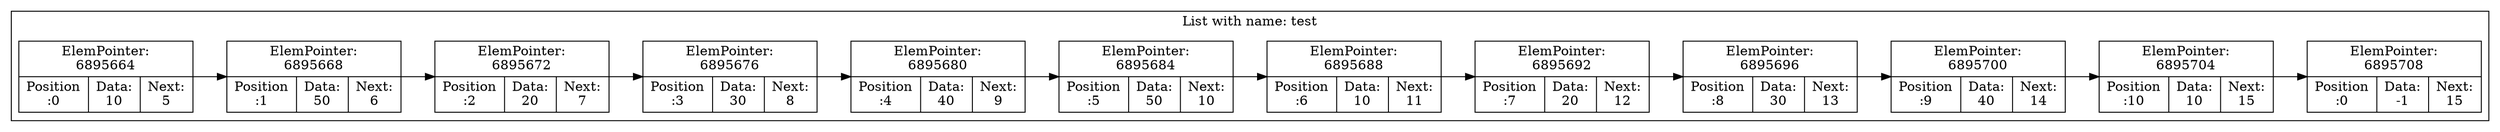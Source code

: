 digraph G{
rankdir=LR;
subgraph clusterlist {
0 [shape=record, label="ElemPointer:\n6895664 | {Position\n:0 | Data:\n10 | Next:\n5}"];
1 [shape=record, label="ElemPointer:\n6895668 | {Position\n:50 | Data:\n6 | Next:\n5}"];
0->1
1 [shape=record, label="ElemPointer:\n6895668 | {Position\n:1 | Data:\n50 | Next:\n6}"];
2 [shape=record, label="ElemPointer:\n6895672 | {Position\n:20 | Data:\n7 | Next:\n6}"];
1->2
2 [shape=record, label="ElemPointer:\n6895672 | {Position\n:2 | Data:\n20 | Next:\n7}"];
3 [shape=record, label="ElemPointer:\n6895676 | {Position\n:30 | Data:\n8 | Next:\n7}"];
2->3
3 [shape=record, label="ElemPointer:\n6895676 | {Position\n:3 | Data:\n30 | Next:\n8}"];
4 [shape=record, label="ElemPointer:\n6895680 | {Position\n:40 | Data:\n9 | Next:\n8}"];
3->4
4 [shape=record, label="ElemPointer:\n6895680 | {Position\n:4 | Data:\n40 | Next:\n9}"];
5 [shape=record, label="ElemPointer:\n6895684 | {Position\n:50 | Data:\n10 | Next:\n9}"];
4->5
5 [shape=record, label="ElemPointer:\n6895684 | {Position\n:5 | Data:\n50 | Next:\n10}"];
6 [shape=record, label="ElemPointer:\n6895688 | {Position\n:10 | Data:\n11 | Next:\n10}"];
5->6
6 [shape=record, label="ElemPointer:\n6895688 | {Position\n:6 | Data:\n10 | Next:\n11}"];
7 [shape=record, label="ElemPointer:\n6895692 | {Position\n:20 | Data:\n12 | Next:\n11}"];
6->7
7 [shape=record, label="ElemPointer:\n6895692 | {Position\n:7 | Data:\n20 | Next:\n12}"];
8 [shape=record, label="ElemPointer:\n6895696 | {Position\n:30 | Data:\n13 | Next:\n12}"];
7->8
8 [shape=record, label="ElemPointer:\n6895696 | {Position\n:8 | Data:\n30 | Next:\n13}"];
9 [shape=record, label="ElemPointer:\n6895700 | {Position\n:40 | Data:\n14 | Next:\n13}"];
8->9
9 [shape=record, label="ElemPointer:\n6895700 | {Position\n:9 | Data:\n40 | Next:\n14}"];
10 [shape=record, label="ElemPointer:\n6895704 | {Position\n:10 | Data:\n15 | Next:\n14}"];
9->10
10 [shape=record, label="ElemPointer:\n6895704 | {Position\n:10 | Data:\n10 | Next:\n15}"];
11 [shape=record, label="ElemPointer:\n6895708 | {Position\n:0 | Data:\n-1 | Next:\n15}"];
10->11
label = "List with name: test"}
}
